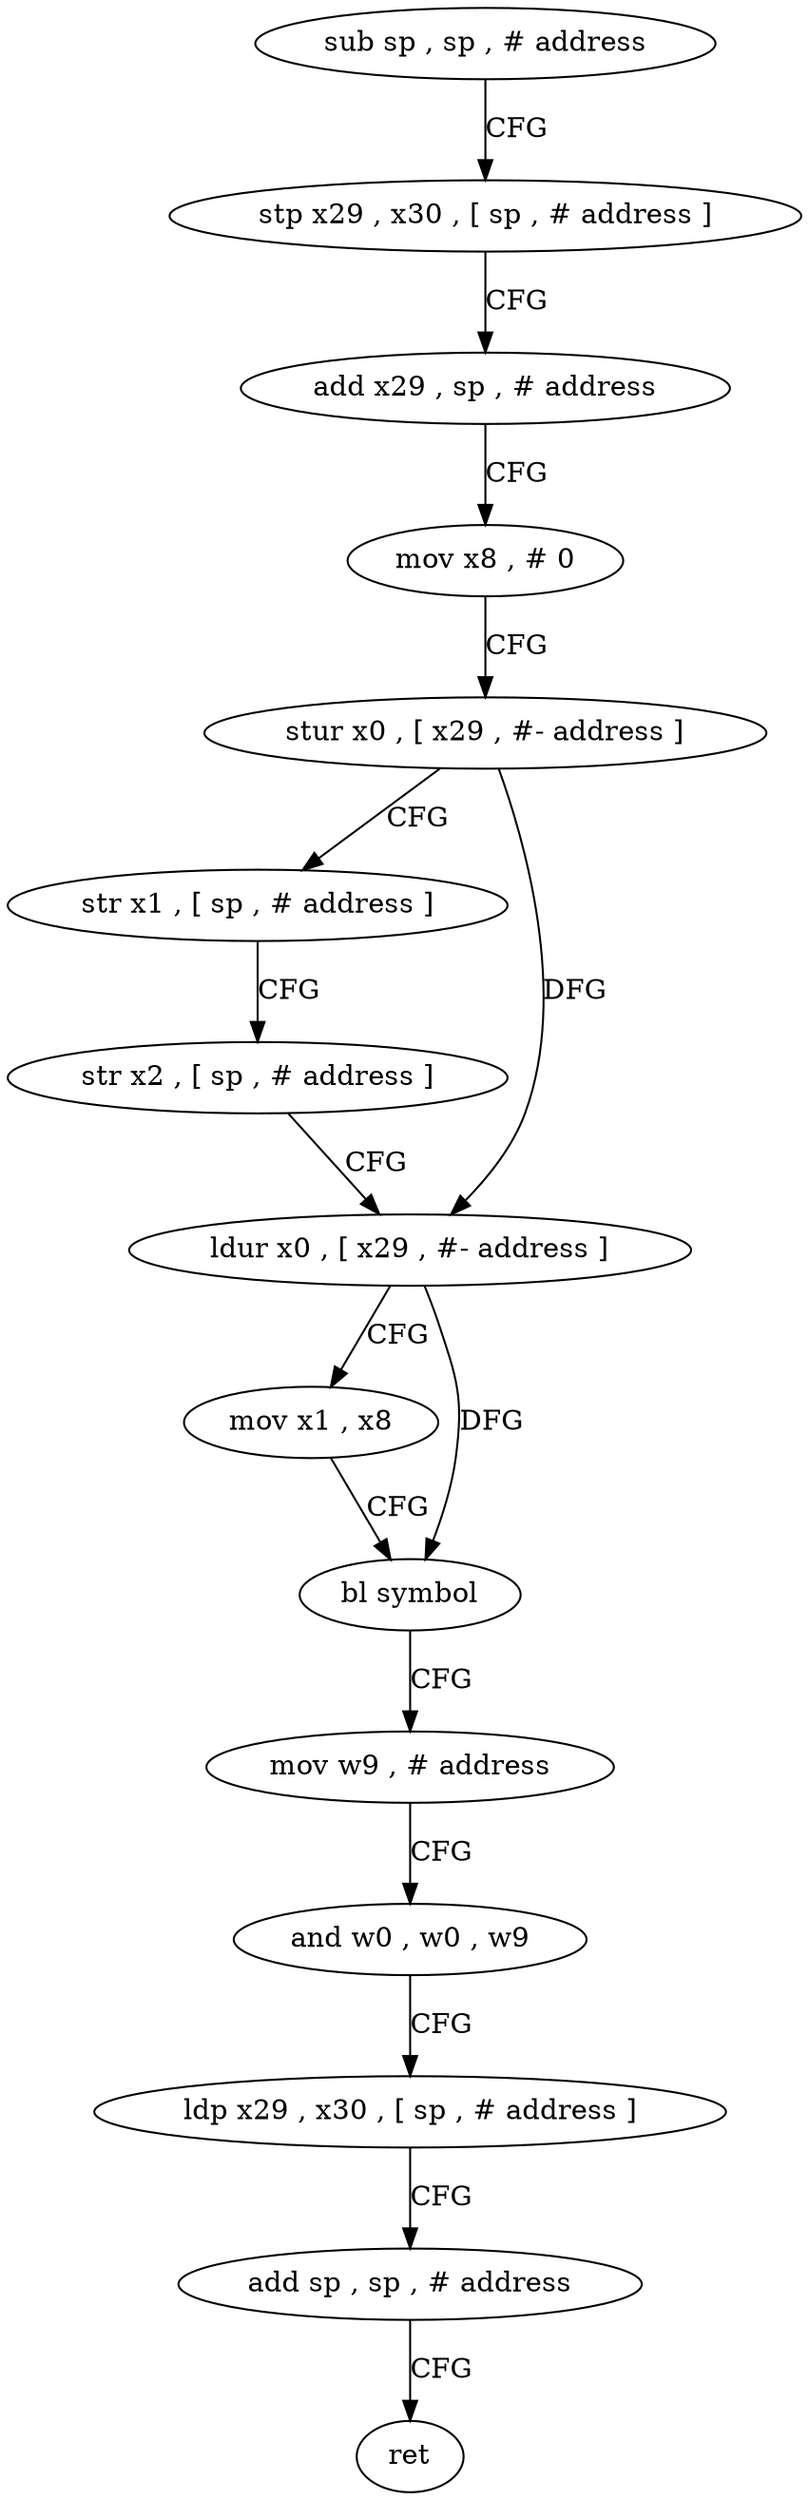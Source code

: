 digraph "func" {
"4277164" [label = "sub sp , sp , # address" ]
"4277168" [label = "stp x29 , x30 , [ sp , # address ]" ]
"4277172" [label = "add x29 , sp , # address" ]
"4277176" [label = "mov x8 , # 0" ]
"4277180" [label = "stur x0 , [ x29 , #- address ]" ]
"4277184" [label = "str x1 , [ sp , # address ]" ]
"4277188" [label = "str x2 , [ sp , # address ]" ]
"4277192" [label = "ldur x0 , [ x29 , #- address ]" ]
"4277196" [label = "mov x1 , x8" ]
"4277200" [label = "bl symbol" ]
"4277204" [label = "mov w9 , # address" ]
"4277208" [label = "and w0 , w0 , w9" ]
"4277212" [label = "ldp x29 , x30 , [ sp , # address ]" ]
"4277216" [label = "add sp , sp , # address" ]
"4277220" [label = "ret" ]
"4277164" -> "4277168" [ label = "CFG" ]
"4277168" -> "4277172" [ label = "CFG" ]
"4277172" -> "4277176" [ label = "CFG" ]
"4277176" -> "4277180" [ label = "CFG" ]
"4277180" -> "4277184" [ label = "CFG" ]
"4277180" -> "4277192" [ label = "DFG" ]
"4277184" -> "4277188" [ label = "CFG" ]
"4277188" -> "4277192" [ label = "CFG" ]
"4277192" -> "4277196" [ label = "CFG" ]
"4277192" -> "4277200" [ label = "DFG" ]
"4277196" -> "4277200" [ label = "CFG" ]
"4277200" -> "4277204" [ label = "CFG" ]
"4277204" -> "4277208" [ label = "CFG" ]
"4277208" -> "4277212" [ label = "CFG" ]
"4277212" -> "4277216" [ label = "CFG" ]
"4277216" -> "4277220" [ label = "CFG" ]
}
